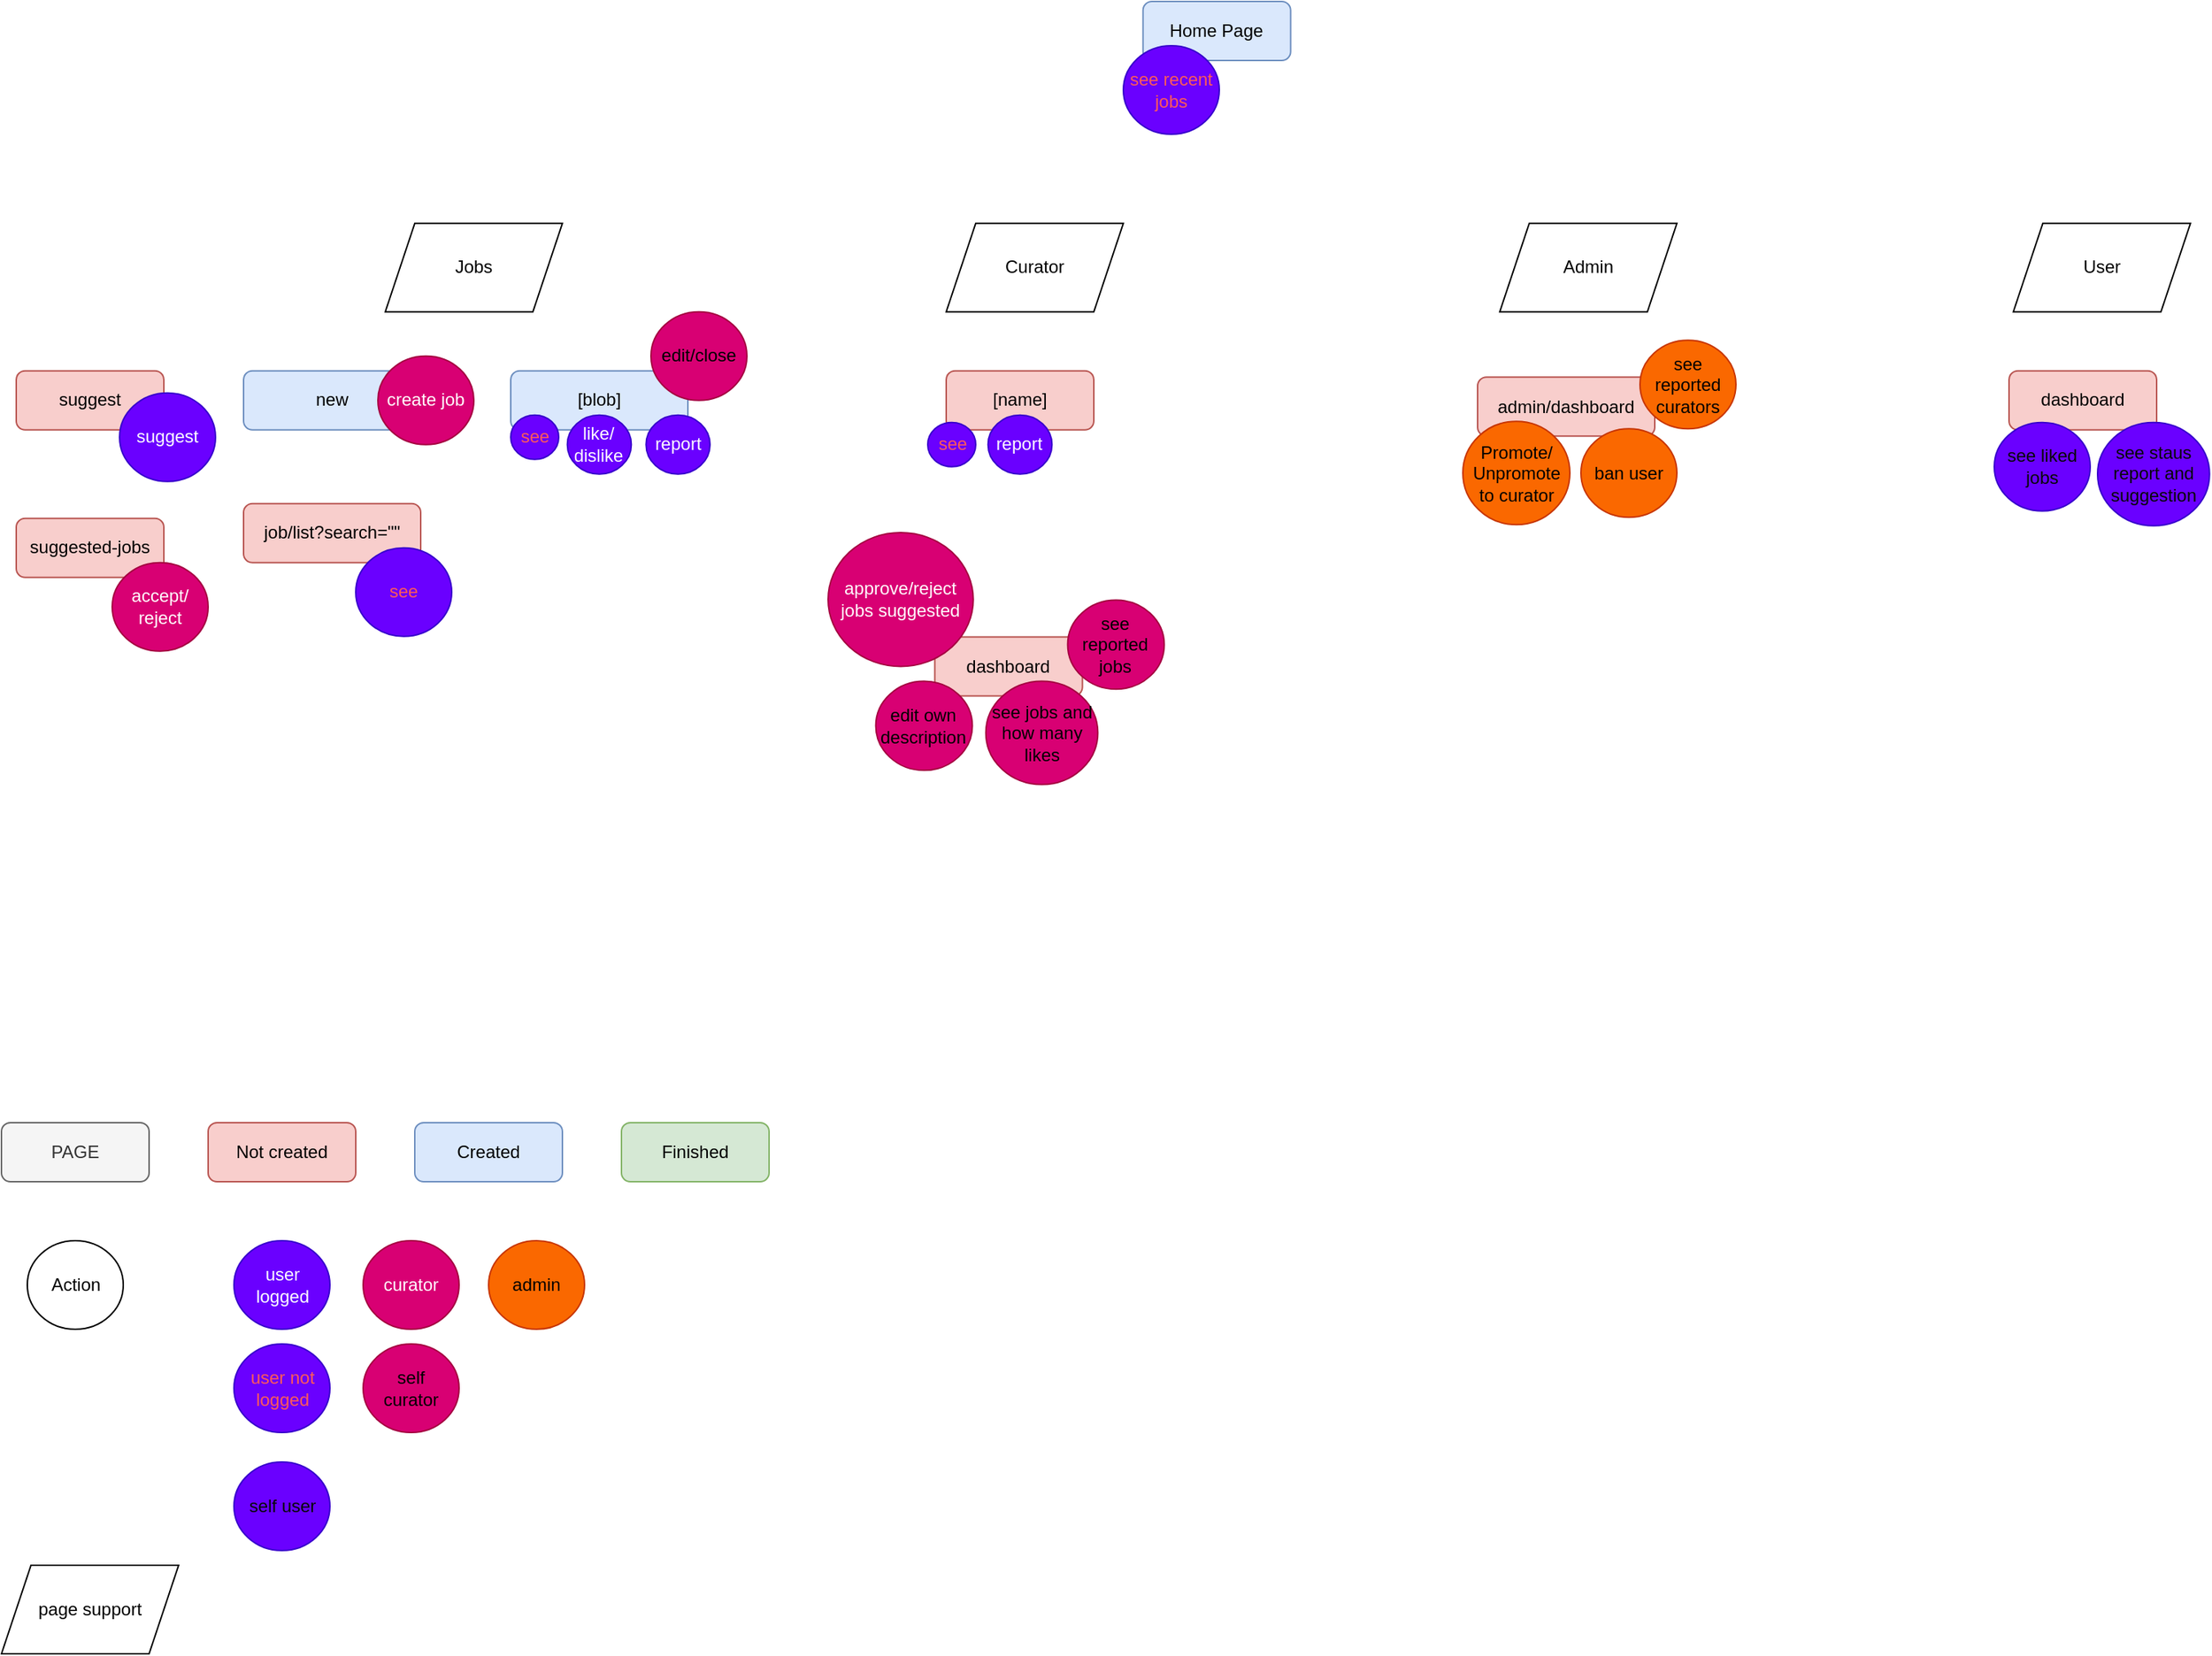<mxfile version="22.0.4" type="device">
  <diagram id="C5RBs43oDa-KdzZeNtuy" name="Page-1">
    <mxGraphModel dx="2717" dy="1136" grid="1" gridSize="10" guides="1" tooltips="1" connect="1" arrows="1" fold="1" page="1" pageScale="1" pageWidth="827" pageHeight="1169" math="0" shadow="0">
      <root>
        <mxCell id="WIyWlLk6GJQsqaUBKTNV-0" />
        <mxCell id="WIyWlLk6GJQsqaUBKTNV-1" parent="WIyWlLk6GJQsqaUBKTNV-0" />
        <mxCell id="WIyWlLk6GJQsqaUBKTNV-7" value="new" style="rounded=1;whiteSpace=wrap;html=1;fontSize=12;glass=0;strokeWidth=1;shadow=0;fillColor=#dae8fc;strokeColor=#6c8ebf;" parent="WIyWlLk6GJQsqaUBKTNV-1" vertex="1">
          <mxGeometry x="-656" y="280.38" width="120" height="40" as="geometry" />
        </mxCell>
        <mxCell id="rVZm1gXH-6jGEUCRTnnV-2" value="[blob]" style="rounded=1;whiteSpace=wrap;html=1;fontSize=12;glass=0;strokeWidth=1;shadow=0;fillColor=#dae8fc;strokeColor=#6c8ebf;" parent="WIyWlLk6GJQsqaUBKTNV-1" vertex="1">
          <mxGeometry x="-475" y="280.38" width="120" height="40" as="geometry" />
        </mxCell>
        <mxCell id="ZvKBkMAklCVO-Prtpw5f-4" value="PAGE" style="rounded=1;whiteSpace=wrap;html=1;fontSize=12;glass=0;strokeWidth=1;shadow=0;fillColor=#f5f5f5;strokeColor=#666666;fontColor=#333333;" parent="WIyWlLk6GJQsqaUBKTNV-1" vertex="1">
          <mxGeometry x="-820" y="790" width="100" height="40" as="geometry" />
        </mxCell>
        <mxCell id="ZvKBkMAklCVO-Prtpw5f-5" value="Created" style="rounded=1;whiteSpace=wrap;html=1;fontSize=12;glass=0;strokeWidth=1;shadow=0;fillColor=#dae8fc;strokeColor=#6c8ebf;" parent="WIyWlLk6GJQsqaUBKTNV-1" vertex="1">
          <mxGeometry x="-540" y="790" width="100" height="40" as="geometry" />
        </mxCell>
        <mxCell id="ZvKBkMAklCVO-Prtpw5f-6" value="Not created" style="rounded=1;whiteSpace=wrap;html=1;fontSize=12;glass=0;strokeWidth=1;shadow=0;fillColor=#f8cecc;strokeColor=#b85450;" parent="WIyWlLk6GJQsqaUBKTNV-1" vertex="1">
          <mxGeometry x="-680" y="790" width="100" height="40" as="geometry" />
        </mxCell>
        <mxCell id="ZvKBkMAklCVO-Prtpw5f-7" value="Finished" style="rounded=1;whiteSpace=wrap;html=1;fontSize=12;glass=0;strokeWidth=1;shadow=0;fillColor=#d5e8d4;strokeColor=#82b366;" parent="WIyWlLk6GJQsqaUBKTNV-1" vertex="1">
          <mxGeometry x="-400" y="790" width="100" height="40" as="geometry" />
        </mxCell>
        <mxCell id="ZvKBkMAklCVO-Prtpw5f-8" value="Action" style="ellipse;whiteSpace=wrap;html=1;" parent="WIyWlLk6GJQsqaUBKTNV-1" vertex="1">
          <mxGeometry x="-802.5" y="870" width="65" height="60" as="geometry" />
        </mxCell>
        <mxCell id="84iqPjGXuHO5TTZUqAqF-0" value="admin" style="ellipse;whiteSpace=wrap;html=1;fillColor=#fa6800;fontColor=#000000;strokeColor=#C73500;" vertex="1" parent="WIyWlLk6GJQsqaUBKTNV-1">
          <mxGeometry x="-490" y="870" width="65" height="60" as="geometry" />
        </mxCell>
        <mxCell id="84iqPjGXuHO5TTZUqAqF-1" value="curator" style="ellipse;whiteSpace=wrap;html=1;fillColor=#d80073;fontColor=#ffffff;strokeColor=#A50040;" vertex="1" parent="WIyWlLk6GJQsqaUBKTNV-1">
          <mxGeometry x="-575" y="870" width="65" height="60" as="geometry" />
        </mxCell>
        <mxCell id="84iqPjGXuHO5TTZUqAqF-2" value="user &lt;br&gt;logged" style="ellipse;whiteSpace=wrap;html=1;fillColor=#6a00ff;strokeColor=#3700CC;fontColor=#ffffff;" vertex="1" parent="WIyWlLk6GJQsqaUBKTNV-1">
          <mxGeometry x="-662.5" y="870" width="65" height="60" as="geometry" />
        </mxCell>
        <mxCell id="84iqPjGXuHO5TTZUqAqF-3" value="admin/dashboard" style="rounded=1;whiteSpace=wrap;html=1;fontSize=12;glass=0;strokeWidth=1;shadow=0;fillColor=#f8cecc;strokeColor=#b85450;" vertex="1" parent="WIyWlLk6GJQsqaUBKTNV-1">
          <mxGeometry x="180" y="284.61" width="120" height="40" as="geometry" />
        </mxCell>
        <mxCell id="rVZm1gXH-6jGEUCRTnnV-19" value="ban user" style="ellipse;whiteSpace=wrap;html=1;fillColor=#fa6800;strokeColor=#C73500;fontColor=#000000;" parent="WIyWlLk6GJQsqaUBKTNV-1" vertex="1">
          <mxGeometry x="250" y="319.61" width="65" height="60" as="geometry" />
        </mxCell>
        <mxCell id="rVZm1gXH-6jGEUCRTnnV-17" value="Promote/&lt;br&gt;Unpromote to curator" style="ellipse;whiteSpace=wrap;html=1;fillColor=#fa6800;strokeColor=#C73500;fontColor=#000000;" parent="WIyWlLk6GJQsqaUBKTNV-1" vertex="1">
          <mxGeometry x="170" y="314.61" width="72.5" height="70" as="geometry" />
        </mxCell>
        <mxCell id="84iqPjGXuHO5TTZUqAqF-4" value="Home Page" style="rounded=1;whiteSpace=wrap;html=1;fontSize=12;glass=0;strokeWidth=1;shadow=0;fillColor=#dae8fc;strokeColor=#6c8ebf;" vertex="1" parent="WIyWlLk6GJQsqaUBKTNV-1">
          <mxGeometry x="-46.67" y="30" width="100" height="40" as="geometry" />
        </mxCell>
        <mxCell id="84iqPjGXuHO5TTZUqAqF-5" value="Jobs" style="shape=parallelogram;perimeter=parallelogramPerimeter;whiteSpace=wrap;html=1;fixedSize=1;" vertex="1" parent="WIyWlLk6GJQsqaUBKTNV-1">
          <mxGeometry x="-560" y="180.38" width="120" height="60" as="geometry" />
        </mxCell>
        <mxCell id="84iqPjGXuHO5TTZUqAqF-6" value="create job" style="ellipse;whiteSpace=wrap;html=1;fillColor=#d80073;fontColor=#ffffff;strokeColor=#A50040;" vertex="1" parent="WIyWlLk6GJQsqaUBKTNV-1">
          <mxGeometry x="-565" y="270.38" width="65" height="60" as="geometry" />
        </mxCell>
        <mxCell id="84iqPjGXuHO5TTZUqAqF-9" value="user not&lt;br&gt;logged" style="ellipse;whiteSpace=wrap;html=1;fillColor=#6a00ff;strokeColor=#3700CC;fontColor=#FF5959;" vertex="1" parent="WIyWlLk6GJQsqaUBKTNV-1">
          <mxGeometry x="-662.5" y="940" width="65" height="60" as="geometry" />
        </mxCell>
        <mxCell id="84iqPjGXuHO5TTZUqAqF-10" value="see" style="ellipse;whiteSpace=wrap;html=1;fillColor=#6a00ff;strokeColor=#3700CC;fontColor=#FF5959;" vertex="1" parent="WIyWlLk6GJQsqaUBKTNV-1">
          <mxGeometry x="-475" y="310.38" width="32.5" height="30" as="geometry" />
        </mxCell>
        <mxCell id="84iqPjGXuHO5TTZUqAqF-11" value="like/&lt;br&gt;dislike" style="ellipse;whiteSpace=wrap;html=1;fillColor=#6a00ff;strokeColor=#3700CC;fontColor=#ffffff;" vertex="1" parent="WIyWlLk6GJQsqaUBKTNV-1">
          <mxGeometry x="-436.66" y="310.38" width="43.33" height="40" as="geometry" />
        </mxCell>
        <mxCell id="84iqPjGXuHO5TTZUqAqF-12" value="report" style="ellipse;whiteSpace=wrap;html=1;fillColor=#6a00ff;strokeColor=#3700CC;fontColor=#ffffff;" vertex="1" parent="WIyWlLk6GJQsqaUBKTNV-1">
          <mxGeometry x="-383.33" y="310.38" width="43.33" height="40" as="geometry" />
        </mxCell>
        <mxCell id="84iqPjGXuHO5TTZUqAqF-13" value="Curator" style="shape=parallelogram;perimeter=parallelogramPerimeter;whiteSpace=wrap;html=1;fixedSize=1;" vertex="1" parent="WIyWlLk6GJQsqaUBKTNV-1">
          <mxGeometry x="-180" y="180.38" width="120" height="60" as="geometry" />
        </mxCell>
        <mxCell id="84iqPjGXuHO5TTZUqAqF-15" value="[name]" style="rounded=1;whiteSpace=wrap;html=1;fontSize=12;glass=0;strokeWidth=1;shadow=0;fillColor=#f8cecc;strokeColor=#b85450;" vertex="1" parent="WIyWlLk6GJQsqaUBKTNV-1">
          <mxGeometry x="-180" y="280.38" width="100" height="40" as="geometry" />
        </mxCell>
        <mxCell id="84iqPjGXuHO5TTZUqAqF-16" value="see" style="ellipse;whiteSpace=wrap;html=1;fillColor=#6a00ff;strokeColor=#3700CC;fontColor=#FF5959;" vertex="1" parent="WIyWlLk6GJQsqaUBKTNV-1">
          <mxGeometry x="-192.5" y="315.38" width="32.5" height="30" as="geometry" />
        </mxCell>
        <mxCell id="84iqPjGXuHO5TTZUqAqF-17" value="report" style="ellipse;whiteSpace=wrap;html=1;fillColor=#6a00ff;strokeColor=#3700CC;fontColor=#ffffff;" vertex="1" parent="WIyWlLk6GJQsqaUBKTNV-1">
          <mxGeometry x="-151.67" y="310.38" width="43.33" height="40" as="geometry" />
        </mxCell>
        <mxCell id="84iqPjGXuHO5TTZUqAqF-18" value="self &lt;br&gt;curator" style="ellipse;whiteSpace=wrap;html=1;fillColor=#d80073;fontColor=#000000;strokeColor=#A50040;" vertex="1" parent="WIyWlLk6GJQsqaUBKTNV-1">
          <mxGeometry x="-575" y="940" width="65" height="60" as="geometry" />
        </mxCell>
        <mxCell id="84iqPjGXuHO5TTZUqAqF-19" value="&lt;font color=&quot;#080808&quot;&gt;self user&lt;/font&gt;" style="ellipse;whiteSpace=wrap;html=1;fillColor=#6a00ff;strokeColor=#3700CC;fontColor=#ffffff;" vertex="1" parent="WIyWlLk6GJQsqaUBKTNV-1">
          <mxGeometry x="-662.5" y="1020" width="65" height="60" as="geometry" />
        </mxCell>
        <mxCell id="84iqPjGXuHO5TTZUqAqF-20" value="edit/close" style="ellipse;whiteSpace=wrap;html=1;fillColor=#d80073;fontColor=#000000;strokeColor=#A50040;" vertex="1" parent="WIyWlLk6GJQsqaUBKTNV-1">
          <mxGeometry x="-380" y="240.38" width="65" height="60" as="geometry" />
        </mxCell>
        <mxCell id="84iqPjGXuHO5TTZUqAqF-22" value="suggest" style="rounded=1;whiteSpace=wrap;html=1;fontSize=12;glass=0;strokeWidth=1;shadow=0;fillColor=#f8cecc;strokeColor=#b85450;" vertex="1" parent="WIyWlLk6GJQsqaUBKTNV-1">
          <mxGeometry x="-810" y="280.38" width="100" height="40" as="geometry" />
        </mxCell>
        <mxCell id="84iqPjGXuHO5TTZUqAqF-23" value="suggest" style="ellipse;whiteSpace=wrap;html=1;fillColor=#6a00ff;strokeColor=#3700CC;fontColor=#ffffff;" vertex="1" parent="WIyWlLk6GJQsqaUBKTNV-1">
          <mxGeometry x="-740" y="295.38" width="65" height="60" as="geometry" />
        </mxCell>
        <mxCell id="84iqPjGXuHO5TTZUqAqF-24" value="suggested-jobs" style="rounded=1;whiteSpace=wrap;html=1;fontSize=12;glass=0;strokeWidth=1;shadow=0;fillColor=#f8cecc;strokeColor=#b85450;" vertex="1" parent="WIyWlLk6GJQsqaUBKTNV-1">
          <mxGeometry x="-810" y="380.38" width="100" height="40" as="geometry" />
        </mxCell>
        <mxCell id="84iqPjGXuHO5TTZUqAqF-25" value="accept/&lt;br&gt;reject" style="ellipse;whiteSpace=wrap;html=1;fillColor=#d80073;fontColor=#ffffff;strokeColor=#A50040;" vertex="1" parent="WIyWlLk6GJQsqaUBKTNV-1">
          <mxGeometry x="-745" y="410.38" width="65" height="60" as="geometry" />
        </mxCell>
        <mxCell id="84iqPjGXuHO5TTZUqAqF-26" value="job/list?search=&quot;&quot;" style="rounded=1;whiteSpace=wrap;html=1;fontSize=12;glass=0;strokeWidth=1;shadow=0;fillColor=#f8cecc;strokeColor=#b85450;" vertex="1" parent="WIyWlLk6GJQsqaUBKTNV-1">
          <mxGeometry x="-656" y="370.38" width="120" height="40" as="geometry" />
        </mxCell>
        <mxCell id="84iqPjGXuHO5TTZUqAqF-27" value="see recent jobs" style="ellipse;whiteSpace=wrap;html=1;fillColor=#6a00ff;strokeColor=#3700CC;fontColor=#FF5959;" vertex="1" parent="WIyWlLk6GJQsqaUBKTNV-1">
          <mxGeometry x="-60.0" y="60" width="65" height="60" as="geometry" />
        </mxCell>
        <mxCell id="84iqPjGXuHO5TTZUqAqF-28" value="see" style="ellipse;whiteSpace=wrap;html=1;fillColor=#6a00ff;strokeColor=#3700CC;fontColor=#FF5959;" vertex="1" parent="WIyWlLk6GJQsqaUBKTNV-1">
          <mxGeometry x="-580" y="400.38" width="65" height="60" as="geometry" />
        </mxCell>
        <mxCell id="84iqPjGXuHO5TTZUqAqF-29" value="User" style="shape=parallelogram;perimeter=parallelogramPerimeter;whiteSpace=wrap;html=1;fixedSize=1;" vertex="1" parent="WIyWlLk6GJQsqaUBKTNV-1">
          <mxGeometry x="542.91" y="180.38" width="120" height="60" as="geometry" />
        </mxCell>
        <mxCell id="84iqPjGXuHO5TTZUqAqF-30" value="dashboard" style="rounded=1;whiteSpace=wrap;html=1;fontSize=12;glass=0;strokeWidth=1;shadow=0;fillColor=#f8cecc;strokeColor=#b85450;" vertex="1" parent="WIyWlLk6GJQsqaUBKTNV-1">
          <mxGeometry x="540" y="280.38" width="100" height="40" as="geometry" />
        </mxCell>
        <mxCell id="84iqPjGXuHO5TTZUqAqF-31" value="&lt;font color=&quot;#080808&quot;&gt;see liked jobs&lt;/font&gt;" style="ellipse;whiteSpace=wrap;html=1;fillColor=#6a00ff;strokeColor=#3700CC;fontColor=#ffffff;" vertex="1" parent="WIyWlLk6GJQsqaUBKTNV-1">
          <mxGeometry x="530" y="315.38" width="65" height="60" as="geometry" />
        </mxCell>
        <mxCell id="84iqPjGXuHO5TTZUqAqF-32" value="&lt;font color=&quot;#080808&quot;&gt;see staus report and suggestion&lt;/font&gt;" style="ellipse;whiteSpace=wrap;html=1;fillColor=#6a00ff;strokeColor=#3700CC;fontColor=#ffffff;" vertex="1" parent="WIyWlLk6GJQsqaUBKTNV-1">
          <mxGeometry x="600" y="315.38" width="75.83" height="70" as="geometry" />
        </mxCell>
        <mxCell id="84iqPjGXuHO5TTZUqAqF-33" value="dashboard" style="rounded=1;whiteSpace=wrap;html=1;fontSize=12;glass=0;strokeWidth=1;shadow=0;fillColor=#f8cecc;strokeColor=#b85450;" vertex="1" parent="WIyWlLk6GJQsqaUBKTNV-1">
          <mxGeometry x="-187.72" y="460.77" width="100" height="40" as="geometry" />
        </mxCell>
        <mxCell id="84iqPjGXuHO5TTZUqAqF-34" value="edit own description" style="ellipse;whiteSpace=wrap;html=1;fillColor=#d80073;fontColor=#000000;strokeColor=#A50040;" vertex="1" parent="WIyWlLk6GJQsqaUBKTNV-1">
          <mxGeometry x="-227.71" y="490.77" width="65.42" height="60.38" as="geometry" />
        </mxCell>
        <mxCell id="84iqPjGXuHO5TTZUqAqF-35" value="see jobs and how many likes" style="ellipse;whiteSpace=wrap;html=1;fillColor=#d80073;fontColor=#000000;strokeColor=#A50040;" vertex="1" parent="WIyWlLk6GJQsqaUBKTNV-1">
          <mxGeometry x="-153.14" y="490.77" width="75.84" height="70" as="geometry" />
        </mxCell>
        <mxCell id="84iqPjGXuHO5TTZUqAqF-36" value="see reported jobs" style="ellipse;whiteSpace=wrap;html=1;fillColor=#d80073;fontColor=#000000;strokeColor=#A50040;" vertex="1" parent="WIyWlLk6GJQsqaUBKTNV-1">
          <mxGeometry x="-97.71" y="435.77" width="65.42" height="60.38" as="geometry" />
        </mxCell>
        <mxCell id="84iqPjGXuHO5TTZUqAqF-37" value="approve/reject jobs suggested" style="ellipse;whiteSpace=wrap;html=1;fillColor=#d80073;fontColor=#ffffff;strokeColor=#A50040;" vertex="1" parent="WIyWlLk6GJQsqaUBKTNV-1">
          <mxGeometry x="-260" y="390" width="98.33" height="90.77" as="geometry" />
        </mxCell>
        <mxCell id="84iqPjGXuHO5TTZUqAqF-38" value="see reported curators" style="ellipse;whiteSpace=wrap;html=1;fillColor=#fa6800;strokeColor=#C73500;fontColor=#000000;" vertex="1" parent="WIyWlLk6GJQsqaUBKTNV-1">
          <mxGeometry x="290" y="259.61" width="65" height="60" as="geometry" />
        </mxCell>
        <mxCell id="84iqPjGXuHO5TTZUqAqF-39" value="Admin" style="shape=parallelogram;perimeter=parallelogramPerimeter;whiteSpace=wrap;html=1;fixedSize=1;" vertex="1" parent="WIyWlLk6GJQsqaUBKTNV-1">
          <mxGeometry x="195" y="180.38" width="120" height="60" as="geometry" />
        </mxCell>
        <mxCell id="84iqPjGXuHO5TTZUqAqF-40" value="page support" style="shape=parallelogram;perimeter=parallelogramPerimeter;whiteSpace=wrap;html=1;fixedSize=1;" vertex="1" parent="WIyWlLk6GJQsqaUBKTNV-1">
          <mxGeometry x="-820" y="1090" width="120" height="60" as="geometry" />
        </mxCell>
      </root>
    </mxGraphModel>
  </diagram>
</mxfile>
